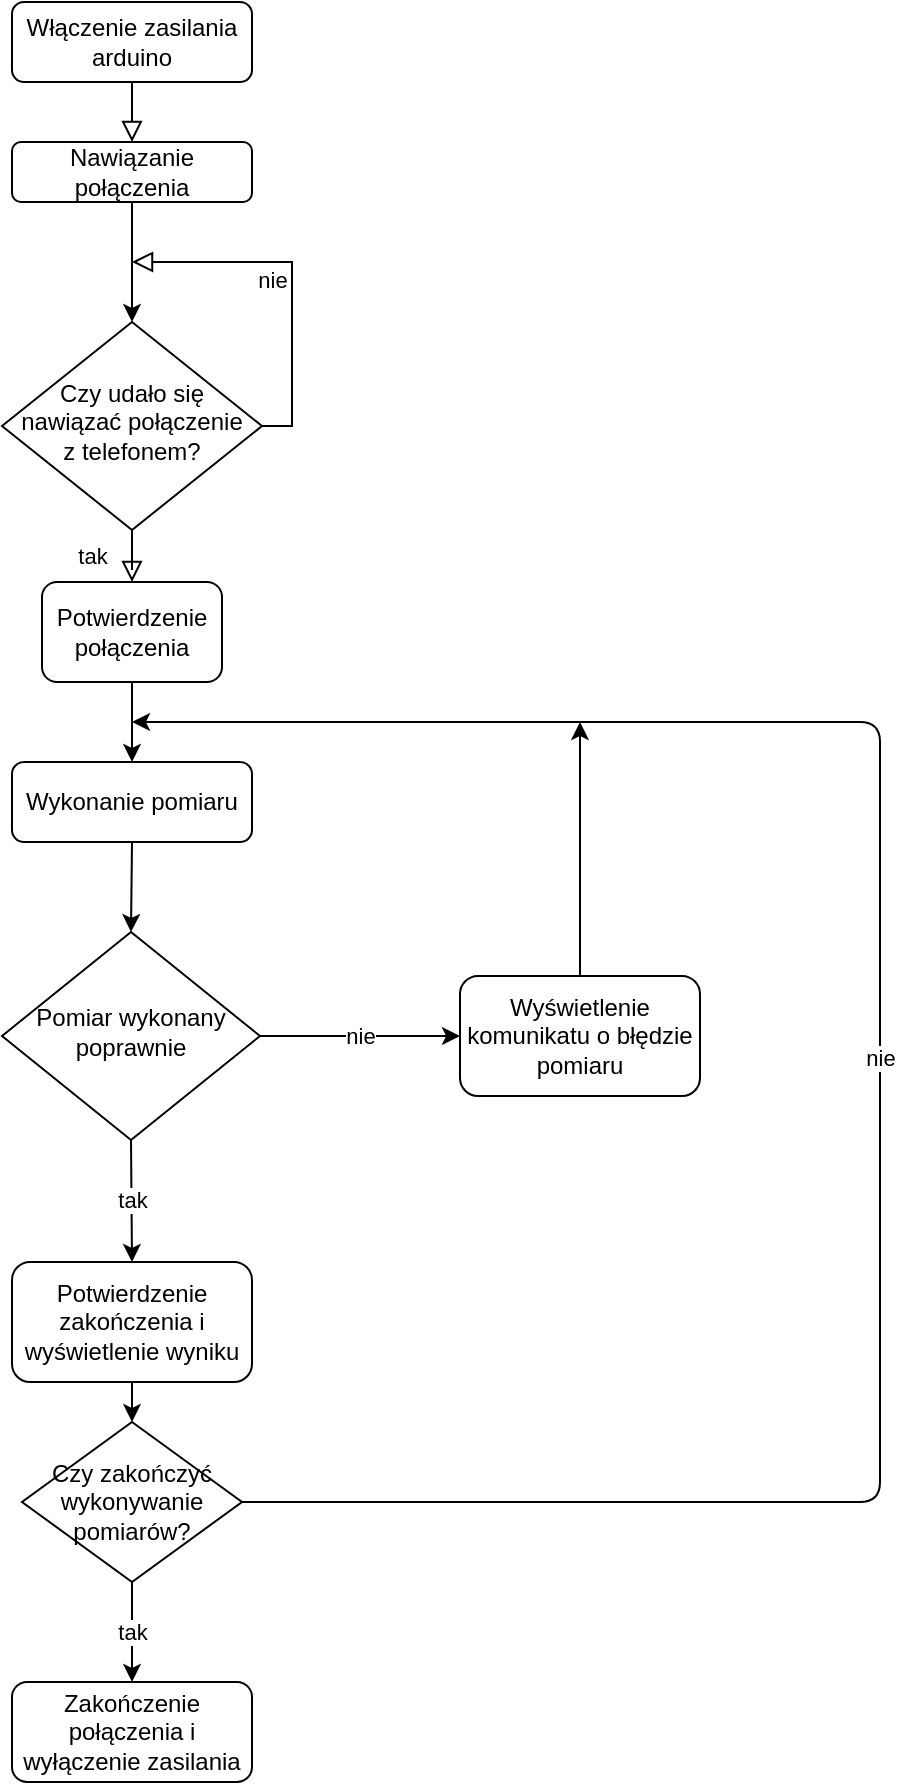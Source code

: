<mxfile version="12.7.9" type="github"><diagram id="C5RBs43oDa-KdzZeNtuy" name="Page-1"><mxGraphModel dx="1182" dy="774" grid="1" gridSize="10" guides="1" tooltips="1" connect="1" arrows="1" fold="1" page="1" pageScale="1" pageWidth="827" pageHeight="1169" math="0" shadow="0"><root><mxCell id="WIyWlLk6GJQsqaUBKTNV-0"/><mxCell id="WIyWlLk6GJQsqaUBKTNV-1" parent="WIyWlLk6GJQsqaUBKTNV-0"/><mxCell id="WIyWlLk6GJQsqaUBKTNV-2" value="" style="rounded=0;html=1;jettySize=auto;orthogonalLoop=1;fontSize=11;endArrow=block;endFill=0;endSize=8;strokeWidth=1;shadow=0;labelBackgroundColor=none;edgeStyle=orthogonalEdgeStyle;entryX=0.5;entryY=0;entryDx=0;entryDy=0;" parent="WIyWlLk6GJQsqaUBKTNV-1" source="WIyWlLk6GJQsqaUBKTNV-3" target="-_zIIGkT1tY33YsoPH2_-16" edge="1"><mxGeometry relative="1" as="geometry"/></mxCell><mxCell id="WIyWlLk6GJQsqaUBKTNV-3" value="Włączenie zasilania arduino" style="rounded=1;whiteSpace=wrap;html=1;fontSize=12;glass=0;strokeWidth=1;shadow=0;" parent="WIyWlLk6GJQsqaUBKTNV-1" vertex="1"><mxGeometry x="326" y="120" width="120" height="40" as="geometry"/></mxCell><mxCell id="WIyWlLk6GJQsqaUBKTNV-4" value="tak" style="rounded=0;html=1;jettySize=auto;orthogonalLoop=1;fontSize=11;endArrow=block;endFill=0;endSize=8;strokeWidth=1;shadow=0;labelBackgroundColor=none;edgeStyle=orthogonalEdgeStyle;entryX=0.5;entryY=0;entryDx=0;entryDy=0;" parent="WIyWlLk6GJQsqaUBKTNV-1" source="WIyWlLk6GJQsqaUBKTNV-6" target="-_zIIGkT1tY33YsoPH2_-2" edge="1"><mxGeometry y="20" relative="1" as="geometry"><mxPoint as="offset"/><mxPoint x="386" y="400" as="targetPoint"/></mxGeometry></mxCell><mxCell id="WIyWlLk6GJQsqaUBKTNV-5" value="nie" style="edgeStyle=orthogonalEdgeStyle;rounded=0;html=1;jettySize=auto;orthogonalLoop=1;fontSize=11;endArrow=block;endFill=0;endSize=8;strokeWidth=1;shadow=0;labelBackgroundColor=none;" parent="WIyWlLk6GJQsqaUBKTNV-1" source="WIyWlLk6GJQsqaUBKTNV-6" edge="1"><mxGeometry y="10" relative="1" as="geometry"><mxPoint as="offset"/><mxPoint x="386" y="250" as="targetPoint"/><Array as="points"><mxPoint x="466" y="332"/><mxPoint x="466" y="250"/></Array></mxGeometry></mxCell><mxCell id="WIyWlLk6GJQsqaUBKTNV-6" value="Czy udało się nawiązać połączenie z telefonem?" style="rhombus;whiteSpace=wrap;html=1;shadow=0;fontFamily=Helvetica;fontSize=12;align=center;strokeWidth=1;spacing=6;spacingTop=-4;" parent="WIyWlLk6GJQsqaUBKTNV-1" vertex="1"><mxGeometry x="321" y="280" width="130" height="104" as="geometry"/></mxCell><mxCell id="WIyWlLk6GJQsqaUBKTNV-11" value="Wykonanie pomiaru" style="rounded=1;whiteSpace=wrap;html=1;fontSize=12;glass=0;strokeWidth=1;shadow=0;" parent="WIyWlLk6GJQsqaUBKTNV-1" vertex="1"><mxGeometry x="326" y="500" width="120" height="40" as="geometry"/></mxCell><mxCell id="-_zIIGkT1tY33YsoPH2_-2" value="Potwierdzenie połączenia" style="rounded=1;whiteSpace=wrap;html=1;" parent="WIyWlLk6GJQsqaUBKTNV-1" vertex="1"><mxGeometry x="341" y="410" width="90" height="50" as="geometry"/></mxCell><mxCell id="-_zIIGkT1tY33YsoPH2_-3" value="" style="endArrow=classic;html=1;exitX=0.5;exitY=1;exitDx=0;exitDy=0;entryX=0.5;entryY=0;entryDx=0;entryDy=0;" parent="WIyWlLk6GJQsqaUBKTNV-1" source="-_zIIGkT1tY33YsoPH2_-2" target="WIyWlLk6GJQsqaUBKTNV-11" edge="1"><mxGeometry width="50" height="50" relative="1" as="geometry"><mxPoint x="556" y="540" as="sourcePoint"/><mxPoint x="606" y="490" as="targetPoint"/></mxGeometry></mxCell><mxCell id="-_zIIGkT1tY33YsoPH2_-6" value="Potwierdzenie zakończenia i wyświetlenie wyniku" style="rounded=1;whiteSpace=wrap;html=1;" parent="WIyWlLk6GJQsqaUBKTNV-1" vertex="1"><mxGeometry x="326" y="750" width="120" height="60" as="geometry"/></mxCell><mxCell id="-_zIIGkT1tY33YsoPH2_-7" value="Czy zakończyć wykonywanie pomiarów?" style="rhombus;whiteSpace=wrap;html=1;" parent="WIyWlLk6GJQsqaUBKTNV-1" vertex="1"><mxGeometry x="331" y="830" width="110" height="80" as="geometry"/></mxCell><mxCell id="-_zIIGkT1tY33YsoPH2_-8" value="" style="endArrow=classic;html=1;exitX=0.5;exitY=1;exitDx=0;exitDy=0;entryX=0.5;entryY=0;entryDx=0;entryDy=0;" parent="WIyWlLk6GJQsqaUBKTNV-1" source="-_zIIGkT1tY33YsoPH2_-6" target="-_zIIGkT1tY33YsoPH2_-7" edge="1"><mxGeometry width="50" height="50" relative="1" as="geometry"><mxPoint x="556" y="710" as="sourcePoint"/><mxPoint x="606" y="660" as="targetPoint"/></mxGeometry></mxCell><mxCell id="-_zIIGkT1tY33YsoPH2_-12" value="tak" style="endArrow=classic;html=1;exitX=0.5;exitY=1;exitDx=0;exitDy=0;entryX=0.5;entryY=0;entryDx=0;entryDy=0;" parent="WIyWlLk6GJQsqaUBKTNV-1" source="-_zIIGkT1tY33YsoPH2_-7" target="-_zIIGkT1tY33YsoPH2_-14" edge="1"><mxGeometry width="50" height="50" relative="1" as="geometry"><mxPoint x="556" y="800" as="sourcePoint"/><mxPoint x="386" y="940" as="targetPoint"/></mxGeometry></mxCell><mxCell id="-_zIIGkT1tY33YsoPH2_-14" value="Zakończenie połączenia i wyłączenie zasilania" style="rounded=1;whiteSpace=wrap;html=1;" parent="WIyWlLk6GJQsqaUBKTNV-1" vertex="1"><mxGeometry x="326" y="960" width="120" height="50" as="geometry"/></mxCell><mxCell id="-_zIIGkT1tY33YsoPH2_-15" value="nie" style="endArrow=classic;html=1;exitX=1;exitY=0.5;exitDx=0;exitDy=0;" parent="WIyWlLk6GJQsqaUBKTNV-1" source="-_zIIGkT1tY33YsoPH2_-7" edge="1"><mxGeometry width="50" height="50" relative="1" as="geometry"><mxPoint x="556" y="540" as="sourcePoint"/><mxPoint x="386" y="480" as="targetPoint"/><Array as="points"><mxPoint x="506" y="870"/><mxPoint x="620" y="870"/><mxPoint x="760" y="870"/><mxPoint x="760" y="740"/><mxPoint x="760" y="620"/><mxPoint x="760" y="480"/><mxPoint x="620" y="480"/></Array></mxGeometry></mxCell><mxCell id="-_zIIGkT1tY33YsoPH2_-16" value="Nawiązanie połączenia" style="rounded=1;whiteSpace=wrap;html=1;" parent="WIyWlLk6GJQsqaUBKTNV-1" vertex="1"><mxGeometry x="326" y="190" width="120" height="30" as="geometry"/></mxCell><mxCell id="-_zIIGkT1tY33YsoPH2_-17" value="" style="endArrow=classic;html=1;exitX=0.5;exitY=1;exitDx=0;exitDy=0;entryX=0.5;entryY=0;entryDx=0;entryDy=0;" parent="WIyWlLk6GJQsqaUBKTNV-1" source="-_zIIGkT1tY33YsoPH2_-16" target="WIyWlLk6GJQsqaUBKTNV-6" edge="1"><mxGeometry width="50" height="50" relative="1" as="geometry"><mxPoint x="556" y="340" as="sourcePoint"/><mxPoint x="606" y="290" as="targetPoint"/></mxGeometry></mxCell><mxCell id="O9bn_AJq1dlvOyOmqY94-0" value="Pomiar wykonany poprawnie" style="rhombus;whiteSpace=wrap;html=1;shadow=0;fontFamily=Helvetica;fontSize=12;align=center;strokeWidth=1;spacing=6;spacingTop=-4;" parent="WIyWlLk6GJQsqaUBKTNV-1" vertex="1"><mxGeometry x="321" y="585" width="129" height="104" as="geometry"/></mxCell><mxCell id="O9bn_AJq1dlvOyOmqY94-1" value="tak" style="endArrow=classic;html=1;exitX=0.5;exitY=1;exitDx=0;exitDy=0;entryX=0.5;entryY=0;entryDx=0;entryDy=0;" parent="WIyWlLk6GJQsqaUBKTNV-1" source="O9bn_AJq1dlvOyOmqY94-0" target="-_zIIGkT1tY33YsoPH2_-6" edge="1"><mxGeometry width="50" height="50" relative="1" as="geometry"><mxPoint x="390" y="660" as="sourcePoint"/><mxPoint x="440" y="610" as="targetPoint"/></mxGeometry></mxCell><mxCell id="O9bn_AJq1dlvOyOmqY94-2" value="nie" style="endArrow=classic;html=1;entryX=0;entryY=0.5;entryDx=0;entryDy=0;" parent="WIyWlLk6GJQsqaUBKTNV-1" edge="1" target="U38LZC1DyPHkvXk9_C67-0"><mxGeometry width="50" height="50" relative="1" as="geometry"><mxPoint x="450" y="637" as="sourcePoint"/><mxPoint x="500" y="640" as="targetPoint"/></mxGeometry></mxCell><mxCell id="O9bn_AJq1dlvOyOmqY94-3" value="" style="endArrow=classic;html=1;exitX=0.5;exitY=1;exitDx=0;exitDy=0;entryX=0.5;entryY=0;entryDx=0;entryDy=0;" parent="WIyWlLk6GJQsqaUBKTNV-1" source="WIyWlLk6GJQsqaUBKTNV-11" target="O9bn_AJq1dlvOyOmqY94-0" edge="1"><mxGeometry width="50" height="50" relative="1" as="geometry"><mxPoint x="390" y="660" as="sourcePoint"/><mxPoint x="440" y="610" as="targetPoint"/></mxGeometry></mxCell><mxCell id="U38LZC1DyPHkvXk9_C67-0" value="Wyświetlenie komunikatu o błędzie pomiaru" style="rounded=1;whiteSpace=wrap;html=1;" vertex="1" parent="WIyWlLk6GJQsqaUBKTNV-1"><mxGeometry x="550" y="607" width="120" height="60" as="geometry"/></mxCell><mxCell id="U38LZC1DyPHkvXk9_C67-3" value="" style="endArrow=classic;html=1;exitX=0.5;exitY=0;exitDx=0;exitDy=0;" edge="1" parent="WIyWlLk6GJQsqaUBKTNV-1" source="U38LZC1DyPHkvXk9_C67-0"><mxGeometry width="50" height="50" relative="1" as="geometry"><mxPoint x="390" y="750" as="sourcePoint"/><mxPoint x="610" y="480" as="targetPoint"/></mxGeometry></mxCell></root></mxGraphModel></diagram></mxfile>